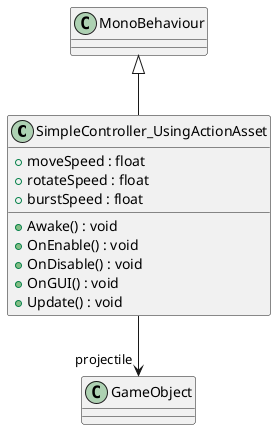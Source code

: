 @startuml
class SimpleController_UsingActionAsset {
    + moveSpeed : float
    + rotateSpeed : float
    + burstSpeed : float
    + Awake() : void
    + OnEnable() : void
    + OnDisable() : void
    + OnGUI() : void
    + Update() : void
}
MonoBehaviour <|-- SimpleController_UsingActionAsset
SimpleController_UsingActionAsset --> "projectile" GameObject
@enduml
